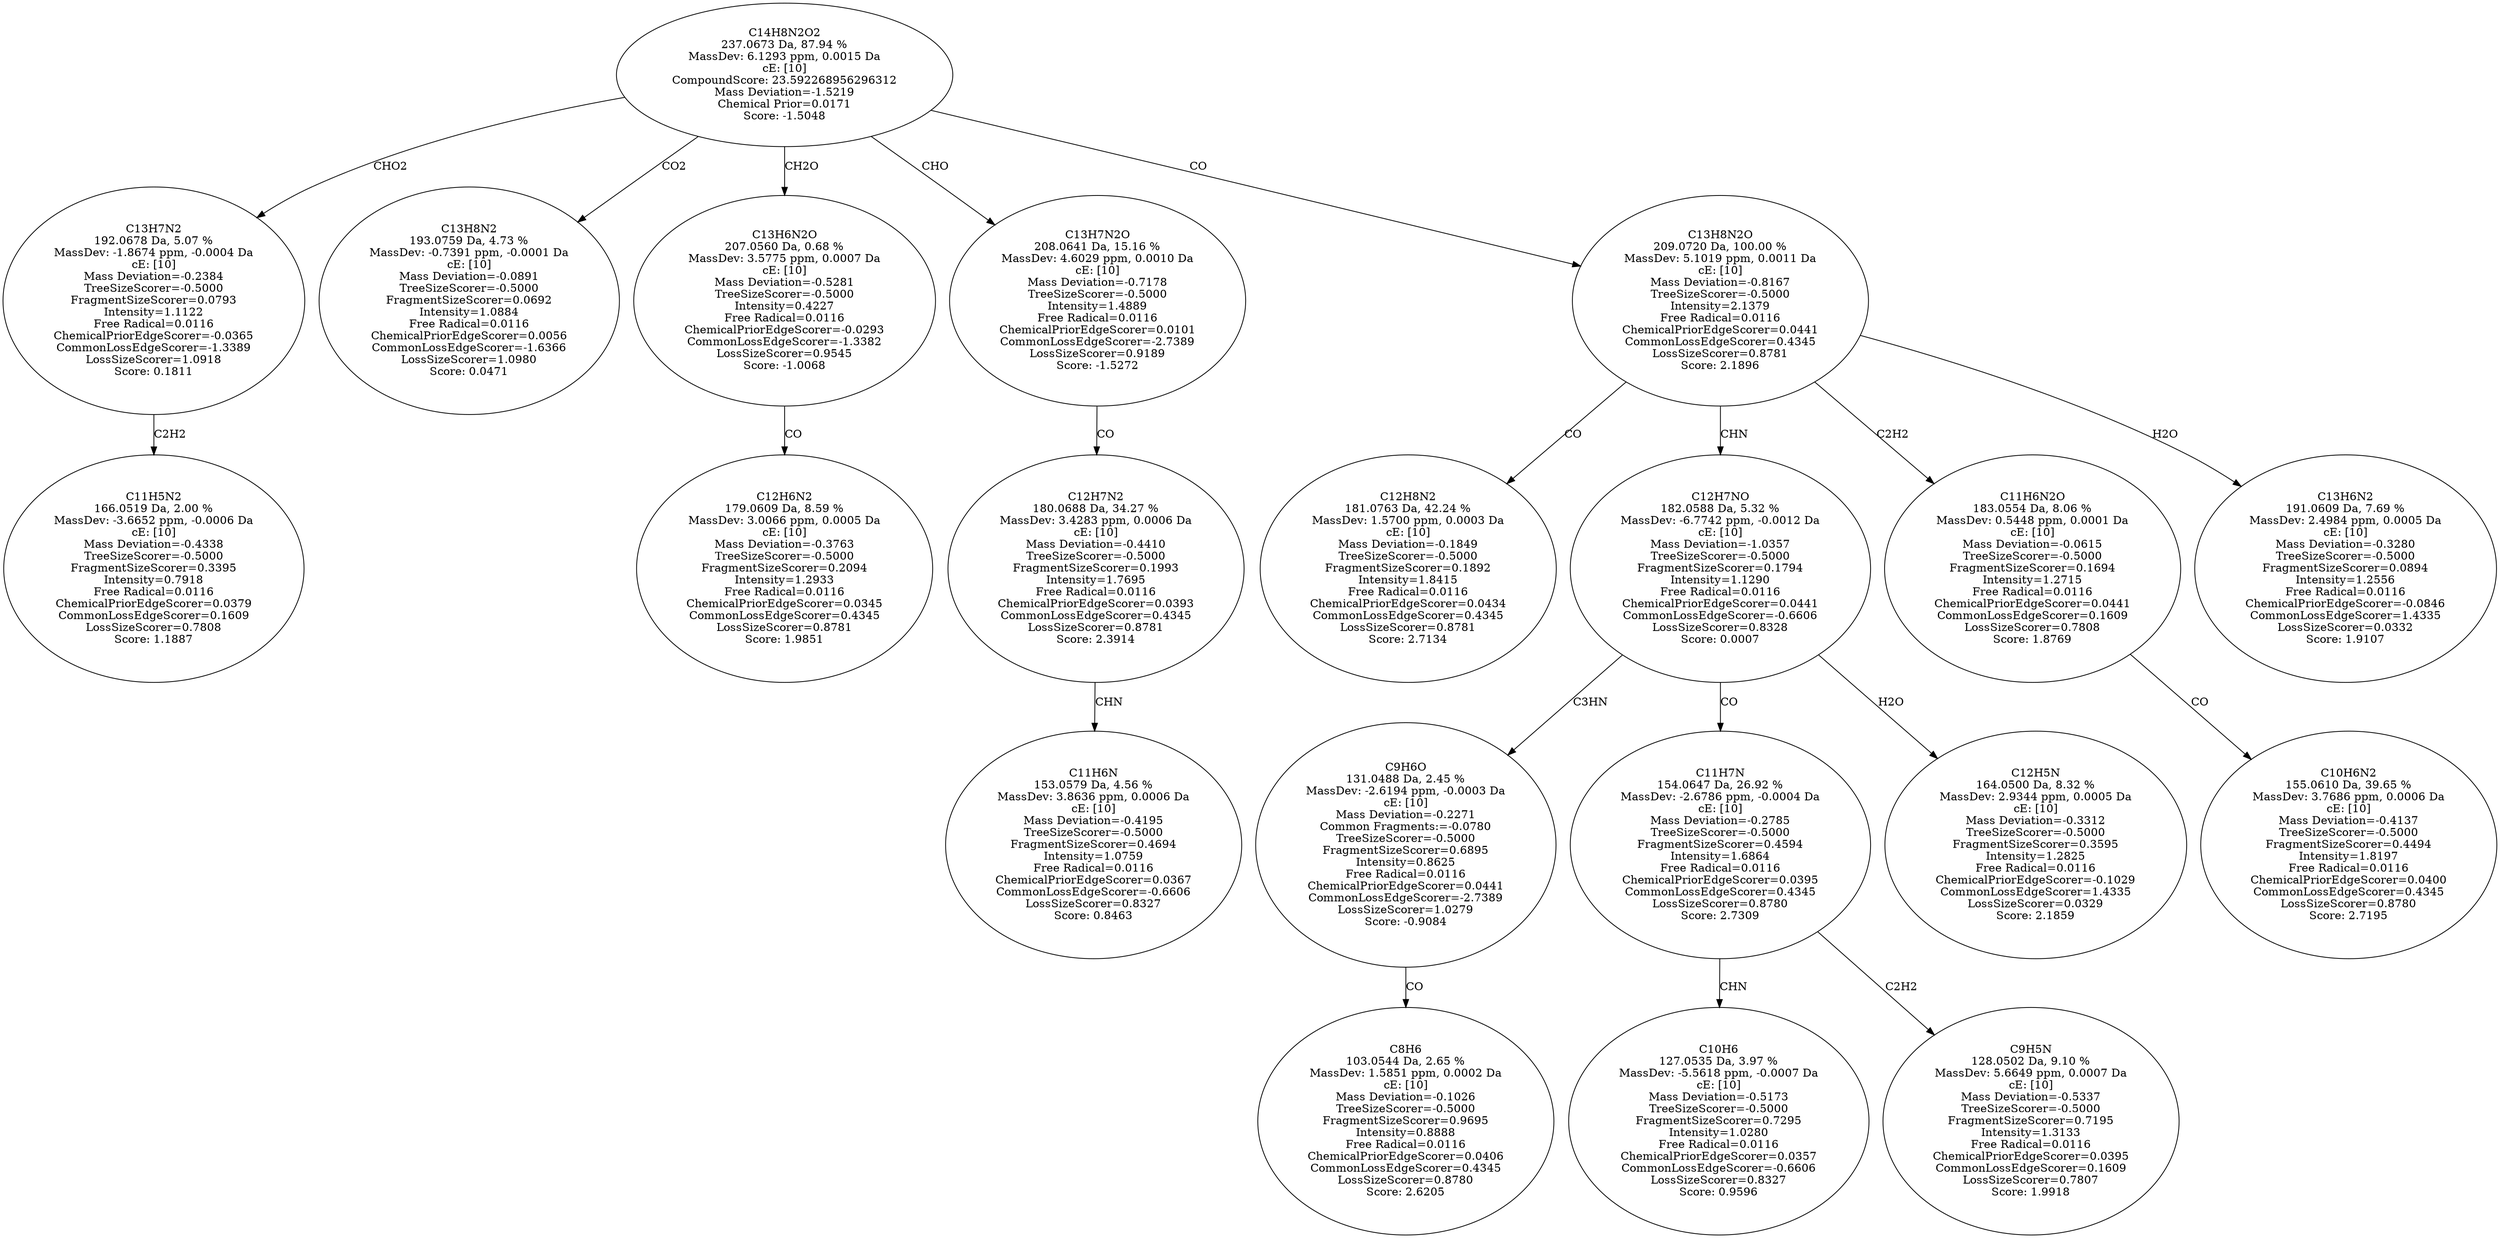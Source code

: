 strict digraph {
v1 [label="C11H5N2\n166.0519 Da, 2.00 %\nMassDev: -3.6652 ppm, -0.0006 Da\ncE: [10]\nMass Deviation=-0.4338\nTreeSizeScorer=-0.5000\nFragmentSizeScorer=0.3395\nIntensity=0.7918\nFree Radical=0.0116\nChemicalPriorEdgeScorer=0.0379\nCommonLossEdgeScorer=0.1609\nLossSizeScorer=0.7808\nScore: 1.1887"];
v2 [label="C13H7N2\n192.0678 Da, 5.07 %\nMassDev: -1.8674 ppm, -0.0004 Da\ncE: [10]\nMass Deviation=-0.2384\nTreeSizeScorer=-0.5000\nFragmentSizeScorer=0.0793\nIntensity=1.1122\nFree Radical=0.0116\nChemicalPriorEdgeScorer=-0.0365\nCommonLossEdgeScorer=-1.3389\nLossSizeScorer=1.0918\nScore: 0.1811"];
v3 [label="C13H8N2\n193.0759 Da, 4.73 %\nMassDev: -0.7391 ppm, -0.0001 Da\ncE: [10]\nMass Deviation=-0.0891\nTreeSizeScorer=-0.5000\nFragmentSizeScorer=0.0692\nIntensity=1.0884\nFree Radical=0.0116\nChemicalPriorEdgeScorer=0.0056\nCommonLossEdgeScorer=-1.6366\nLossSizeScorer=1.0980\nScore: 0.0471"];
v4 [label="C12H6N2\n179.0609 Da, 8.59 %\nMassDev: 3.0066 ppm, 0.0005 Da\ncE: [10]\nMass Deviation=-0.3763\nTreeSizeScorer=-0.5000\nFragmentSizeScorer=0.2094\nIntensity=1.2933\nFree Radical=0.0116\nChemicalPriorEdgeScorer=0.0345\nCommonLossEdgeScorer=0.4345\nLossSizeScorer=0.8781\nScore: 1.9851"];
v5 [label="C13H6N2O\n207.0560 Da, 0.68 %\nMassDev: 3.5775 ppm, 0.0007 Da\ncE: [10]\nMass Deviation=-0.5281\nTreeSizeScorer=-0.5000\nIntensity=0.4227\nFree Radical=0.0116\nChemicalPriorEdgeScorer=-0.0293\nCommonLossEdgeScorer=-1.3382\nLossSizeScorer=0.9545\nScore: -1.0068"];
v6 [label="C11H6N\n153.0579 Da, 4.56 %\nMassDev: 3.8636 ppm, 0.0006 Da\ncE: [10]\nMass Deviation=-0.4195\nTreeSizeScorer=-0.5000\nFragmentSizeScorer=0.4694\nIntensity=1.0759\nFree Radical=0.0116\nChemicalPriorEdgeScorer=0.0367\nCommonLossEdgeScorer=-0.6606\nLossSizeScorer=0.8327\nScore: 0.8463"];
v7 [label="C12H7N2\n180.0688 Da, 34.27 %\nMassDev: 3.4283 ppm, 0.0006 Da\ncE: [10]\nMass Deviation=-0.4410\nTreeSizeScorer=-0.5000\nFragmentSizeScorer=0.1993\nIntensity=1.7695\nFree Radical=0.0116\nChemicalPriorEdgeScorer=0.0393\nCommonLossEdgeScorer=0.4345\nLossSizeScorer=0.8781\nScore: 2.3914"];
v8 [label="C13H7N2O\n208.0641 Da, 15.16 %\nMassDev: 4.6029 ppm, 0.0010 Da\ncE: [10]\nMass Deviation=-0.7178\nTreeSizeScorer=-0.5000\nIntensity=1.4889\nFree Radical=0.0116\nChemicalPriorEdgeScorer=0.0101\nCommonLossEdgeScorer=-2.7389\nLossSizeScorer=0.9189\nScore: -1.5272"];
v9 [label="C12H8N2\n181.0763 Da, 42.24 %\nMassDev: 1.5700 ppm, 0.0003 Da\ncE: [10]\nMass Deviation=-0.1849\nTreeSizeScorer=-0.5000\nFragmentSizeScorer=0.1892\nIntensity=1.8415\nFree Radical=0.0116\nChemicalPriorEdgeScorer=0.0434\nCommonLossEdgeScorer=0.4345\nLossSizeScorer=0.8781\nScore: 2.7134"];
v10 [label="C8H6\n103.0544 Da, 2.65 %\nMassDev: 1.5851 ppm, 0.0002 Da\ncE: [10]\nMass Deviation=-0.1026\nTreeSizeScorer=-0.5000\nFragmentSizeScorer=0.9695\nIntensity=0.8888\nFree Radical=0.0116\nChemicalPriorEdgeScorer=0.0406\nCommonLossEdgeScorer=0.4345\nLossSizeScorer=0.8780\nScore: 2.6205"];
v11 [label="C9H6O\n131.0488 Da, 2.45 %\nMassDev: -2.6194 ppm, -0.0003 Da\ncE: [10]\nMass Deviation=-0.2271\nCommon Fragments:=-0.0780\nTreeSizeScorer=-0.5000\nFragmentSizeScorer=0.6895\nIntensity=0.8625\nFree Radical=0.0116\nChemicalPriorEdgeScorer=0.0441\nCommonLossEdgeScorer=-2.7389\nLossSizeScorer=1.0279\nScore: -0.9084"];
v12 [label="C10H6\n127.0535 Da, 3.97 %\nMassDev: -5.5618 ppm, -0.0007 Da\ncE: [10]\nMass Deviation=-0.5173\nTreeSizeScorer=-0.5000\nFragmentSizeScorer=0.7295\nIntensity=1.0280\nFree Radical=0.0116\nChemicalPriorEdgeScorer=0.0357\nCommonLossEdgeScorer=-0.6606\nLossSizeScorer=0.8327\nScore: 0.9596"];
v13 [label="C9H5N\n128.0502 Da, 9.10 %\nMassDev: 5.6649 ppm, 0.0007 Da\ncE: [10]\nMass Deviation=-0.5337\nTreeSizeScorer=-0.5000\nFragmentSizeScorer=0.7195\nIntensity=1.3133\nFree Radical=0.0116\nChemicalPriorEdgeScorer=0.0395\nCommonLossEdgeScorer=0.1609\nLossSizeScorer=0.7807\nScore: 1.9918"];
v14 [label="C11H7N\n154.0647 Da, 26.92 %\nMassDev: -2.6786 ppm, -0.0004 Da\ncE: [10]\nMass Deviation=-0.2785\nTreeSizeScorer=-0.5000\nFragmentSizeScorer=0.4594\nIntensity=1.6864\nFree Radical=0.0116\nChemicalPriorEdgeScorer=0.0395\nCommonLossEdgeScorer=0.4345\nLossSizeScorer=0.8780\nScore: 2.7309"];
v15 [label="C12H5N\n164.0500 Da, 8.32 %\nMassDev: 2.9344 ppm, 0.0005 Da\ncE: [10]\nMass Deviation=-0.3312\nTreeSizeScorer=-0.5000\nFragmentSizeScorer=0.3595\nIntensity=1.2825\nFree Radical=0.0116\nChemicalPriorEdgeScorer=-0.1029\nCommonLossEdgeScorer=1.4335\nLossSizeScorer=0.0329\nScore: 2.1859"];
v16 [label="C12H7NO\n182.0588 Da, 5.32 %\nMassDev: -6.7742 ppm, -0.0012 Da\ncE: [10]\nMass Deviation=-1.0357\nTreeSizeScorer=-0.5000\nFragmentSizeScorer=0.1794\nIntensity=1.1290\nFree Radical=0.0116\nChemicalPriorEdgeScorer=0.0441\nCommonLossEdgeScorer=-0.6606\nLossSizeScorer=0.8328\nScore: 0.0007"];
v17 [label="C10H6N2\n155.0610 Da, 39.65 %\nMassDev: 3.7686 ppm, 0.0006 Da\ncE: [10]\nMass Deviation=-0.4137\nTreeSizeScorer=-0.5000\nFragmentSizeScorer=0.4494\nIntensity=1.8197\nFree Radical=0.0116\nChemicalPriorEdgeScorer=0.0400\nCommonLossEdgeScorer=0.4345\nLossSizeScorer=0.8780\nScore: 2.7195"];
v18 [label="C11H6N2O\n183.0554 Da, 8.06 %\nMassDev: 0.5448 ppm, 0.0001 Da\ncE: [10]\nMass Deviation=-0.0615\nTreeSizeScorer=-0.5000\nFragmentSizeScorer=0.1694\nIntensity=1.2715\nFree Radical=0.0116\nChemicalPriorEdgeScorer=0.0441\nCommonLossEdgeScorer=0.1609\nLossSizeScorer=0.7808\nScore: 1.8769"];
v19 [label="C13H6N2\n191.0609 Da, 7.69 %\nMassDev: 2.4984 ppm, 0.0005 Da\ncE: [10]\nMass Deviation=-0.3280\nTreeSizeScorer=-0.5000\nFragmentSizeScorer=0.0894\nIntensity=1.2556\nFree Radical=0.0116\nChemicalPriorEdgeScorer=-0.0846\nCommonLossEdgeScorer=1.4335\nLossSizeScorer=0.0332\nScore: 1.9107"];
v20 [label="C13H8N2O\n209.0720 Da, 100.00 %\nMassDev: 5.1019 ppm, 0.0011 Da\ncE: [10]\nMass Deviation=-0.8167\nTreeSizeScorer=-0.5000\nIntensity=2.1379\nFree Radical=0.0116\nChemicalPriorEdgeScorer=0.0441\nCommonLossEdgeScorer=0.4345\nLossSizeScorer=0.8781\nScore: 2.1896"];
v21 [label="C14H8N2O2\n237.0673 Da, 87.94 %\nMassDev: 6.1293 ppm, 0.0015 Da\ncE: [10]\nCompoundScore: 23.592268956296312\nMass Deviation=-1.5219\nChemical Prior=0.0171\nScore: -1.5048"];
v2 -> v1 [label="C2H2"];
v21 -> v2 [label="CHO2"];
v21 -> v3 [label="CO2"];
v5 -> v4 [label="CO"];
v21 -> v5 [label="CH2O"];
v7 -> v6 [label="CHN"];
v8 -> v7 [label="CO"];
v21 -> v8 [label="CHO"];
v20 -> v9 [label="CO"];
v11 -> v10 [label="CO"];
v16 -> v11 [label="C3HN"];
v14 -> v12 [label="CHN"];
v14 -> v13 [label="C2H2"];
v16 -> v14 [label="CO"];
v16 -> v15 [label="H2O"];
v20 -> v16 [label="CHN"];
v18 -> v17 [label="CO"];
v20 -> v18 [label="C2H2"];
v20 -> v19 [label="H2O"];
v21 -> v20 [label="CO"];
}